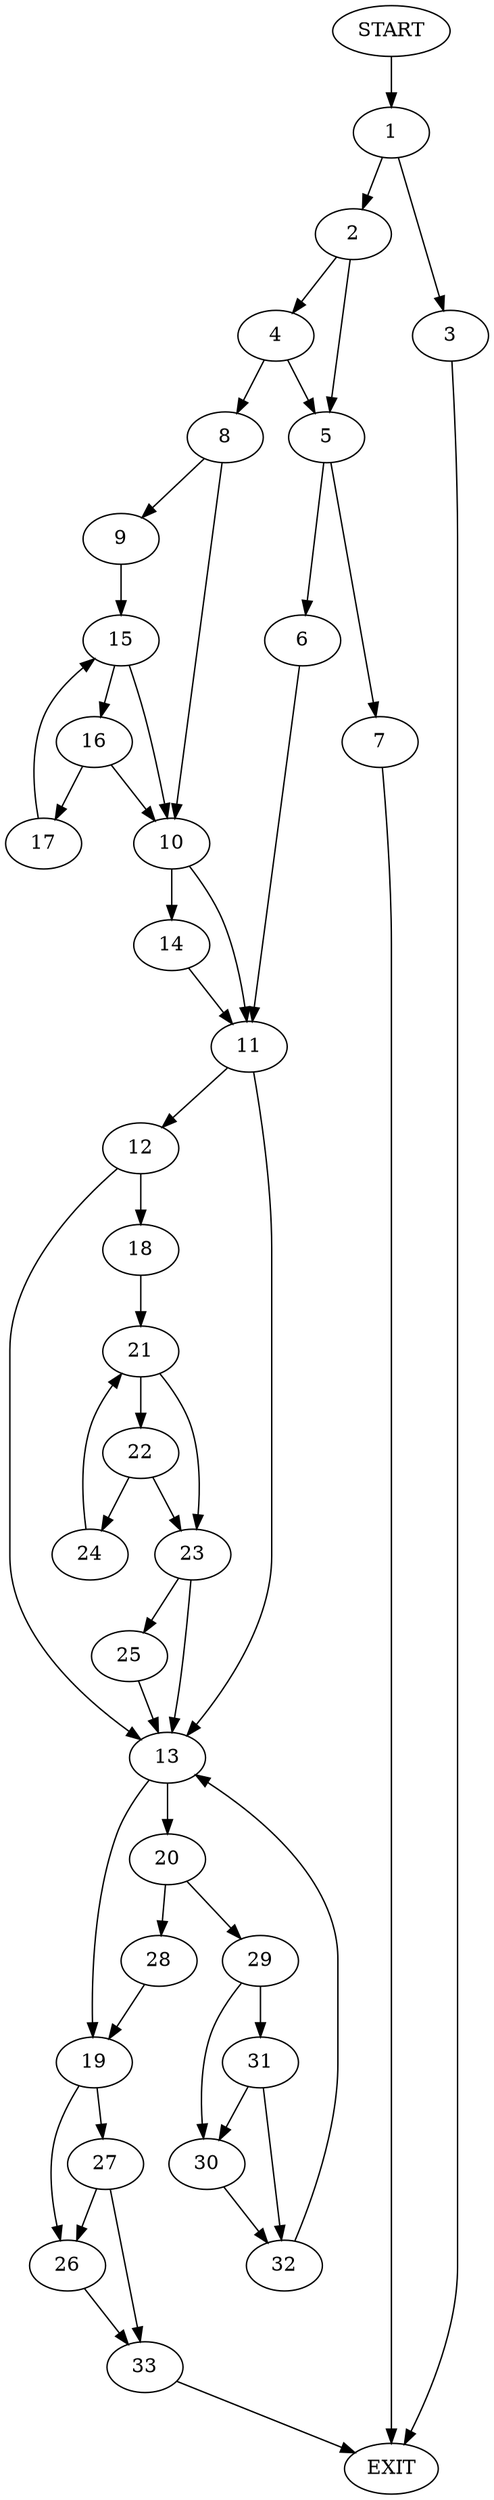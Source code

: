digraph {
0 [label="START"]
34 [label="EXIT"]
0 -> 1
1 -> 2
1 -> 3
3 -> 34
2 -> 4
2 -> 5
5 -> 6
5 -> 7
4 -> 5
4 -> 8
8 -> 9
8 -> 10
7 -> 34
6 -> 11
11 -> 12
11 -> 13
10 -> 14
10 -> 11
9 -> 15
15 -> 16
15 -> 10
16 -> 17
16 -> 10
17 -> 15
14 -> 11
12 -> 18
12 -> 13
13 -> 19
13 -> 20
18 -> 21
21 -> 22
21 -> 23
22 -> 24
22 -> 23
23 -> 25
23 -> 13
24 -> 21
25 -> 13
19 -> 26
19 -> 27
20 -> 28
20 -> 29
28 -> 19
29 -> 30
29 -> 31
31 -> 32
31 -> 30
30 -> 32
32 -> 13
26 -> 33
27 -> 26
27 -> 33
33 -> 34
}
